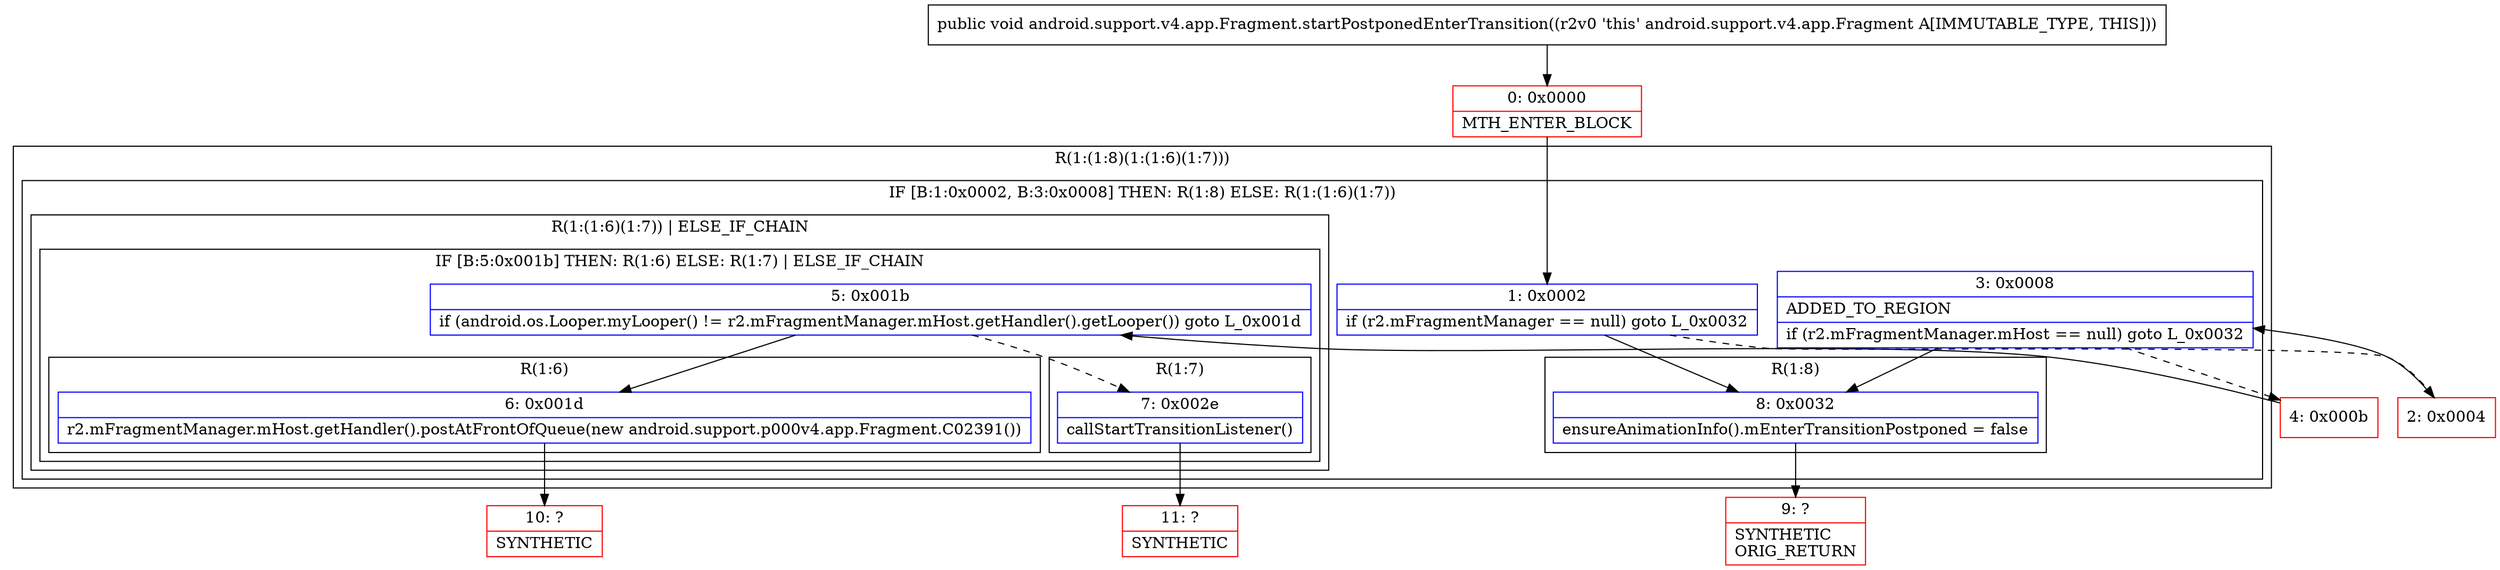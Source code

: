digraph "CFG forandroid.support.v4.app.Fragment.startPostponedEnterTransition()V" {
subgraph cluster_Region_1090310891 {
label = "R(1:(1:8)(1:(1:6)(1:7)))";
node [shape=record,color=blue];
subgraph cluster_IfRegion_727994626 {
label = "IF [B:1:0x0002, B:3:0x0008] THEN: R(1:8) ELSE: R(1:(1:6)(1:7))";
node [shape=record,color=blue];
Node_1 [shape=record,label="{1\:\ 0x0002|if (r2.mFragmentManager == null) goto L_0x0032\l}"];
Node_3 [shape=record,label="{3\:\ 0x0008|ADDED_TO_REGION\l|if (r2.mFragmentManager.mHost == null) goto L_0x0032\l}"];
subgraph cluster_Region_2142635654 {
label = "R(1:8)";
node [shape=record,color=blue];
Node_8 [shape=record,label="{8\:\ 0x0032|ensureAnimationInfo().mEnterTransitionPostponed = false\l}"];
}
subgraph cluster_Region_872252557 {
label = "R(1:(1:6)(1:7)) | ELSE_IF_CHAIN\l";
node [shape=record,color=blue];
subgraph cluster_IfRegion_355492755 {
label = "IF [B:5:0x001b] THEN: R(1:6) ELSE: R(1:7) | ELSE_IF_CHAIN\l";
node [shape=record,color=blue];
Node_5 [shape=record,label="{5\:\ 0x001b|if (android.os.Looper.myLooper() != r2.mFragmentManager.mHost.getHandler().getLooper()) goto L_0x001d\l}"];
subgraph cluster_Region_483777654 {
label = "R(1:6)";
node [shape=record,color=blue];
Node_6 [shape=record,label="{6\:\ 0x001d|r2.mFragmentManager.mHost.getHandler().postAtFrontOfQueue(new android.support.p000v4.app.Fragment.C02391())\l}"];
}
subgraph cluster_Region_1394113372 {
label = "R(1:7)";
node [shape=record,color=blue];
Node_7 [shape=record,label="{7\:\ 0x002e|callStartTransitionListener()\l}"];
}
}
}
}
}
Node_0 [shape=record,color=red,label="{0\:\ 0x0000|MTH_ENTER_BLOCK\l}"];
Node_2 [shape=record,color=red,label="{2\:\ 0x0004}"];
Node_4 [shape=record,color=red,label="{4\:\ 0x000b}"];
Node_9 [shape=record,color=red,label="{9\:\ ?|SYNTHETIC\lORIG_RETURN\l}"];
Node_10 [shape=record,color=red,label="{10\:\ ?|SYNTHETIC\l}"];
Node_11 [shape=record,color=red,label="{11\:\ ?|SYNTHETIC\l}"];
MethodNode[shape=record,label="{public void android.support.v4.app.Fragment.startPostponedEnterTransition((r2v0 'this' android.support.v4.app.Fragment A[IMMUTABLE_TYPE, THIS])) }"];
MethodNode -> Node_0;
Node_1 -> Node_2[style=dashed];
Node_1 -> Node_8;
Node_3 -> Node_4[style=dashed];
Node_3 -> Node_8;
Node_8 -> Node_9;
Node_5 -> Node_6;
Node_5 -> Node_7[style=dashed];
Node_6 -> Node_10;
Node_7 -> Node_11;
Node_0 -> Node_1;
Node_2 -> Node_3;
Node_4 -> Node_5;
}


